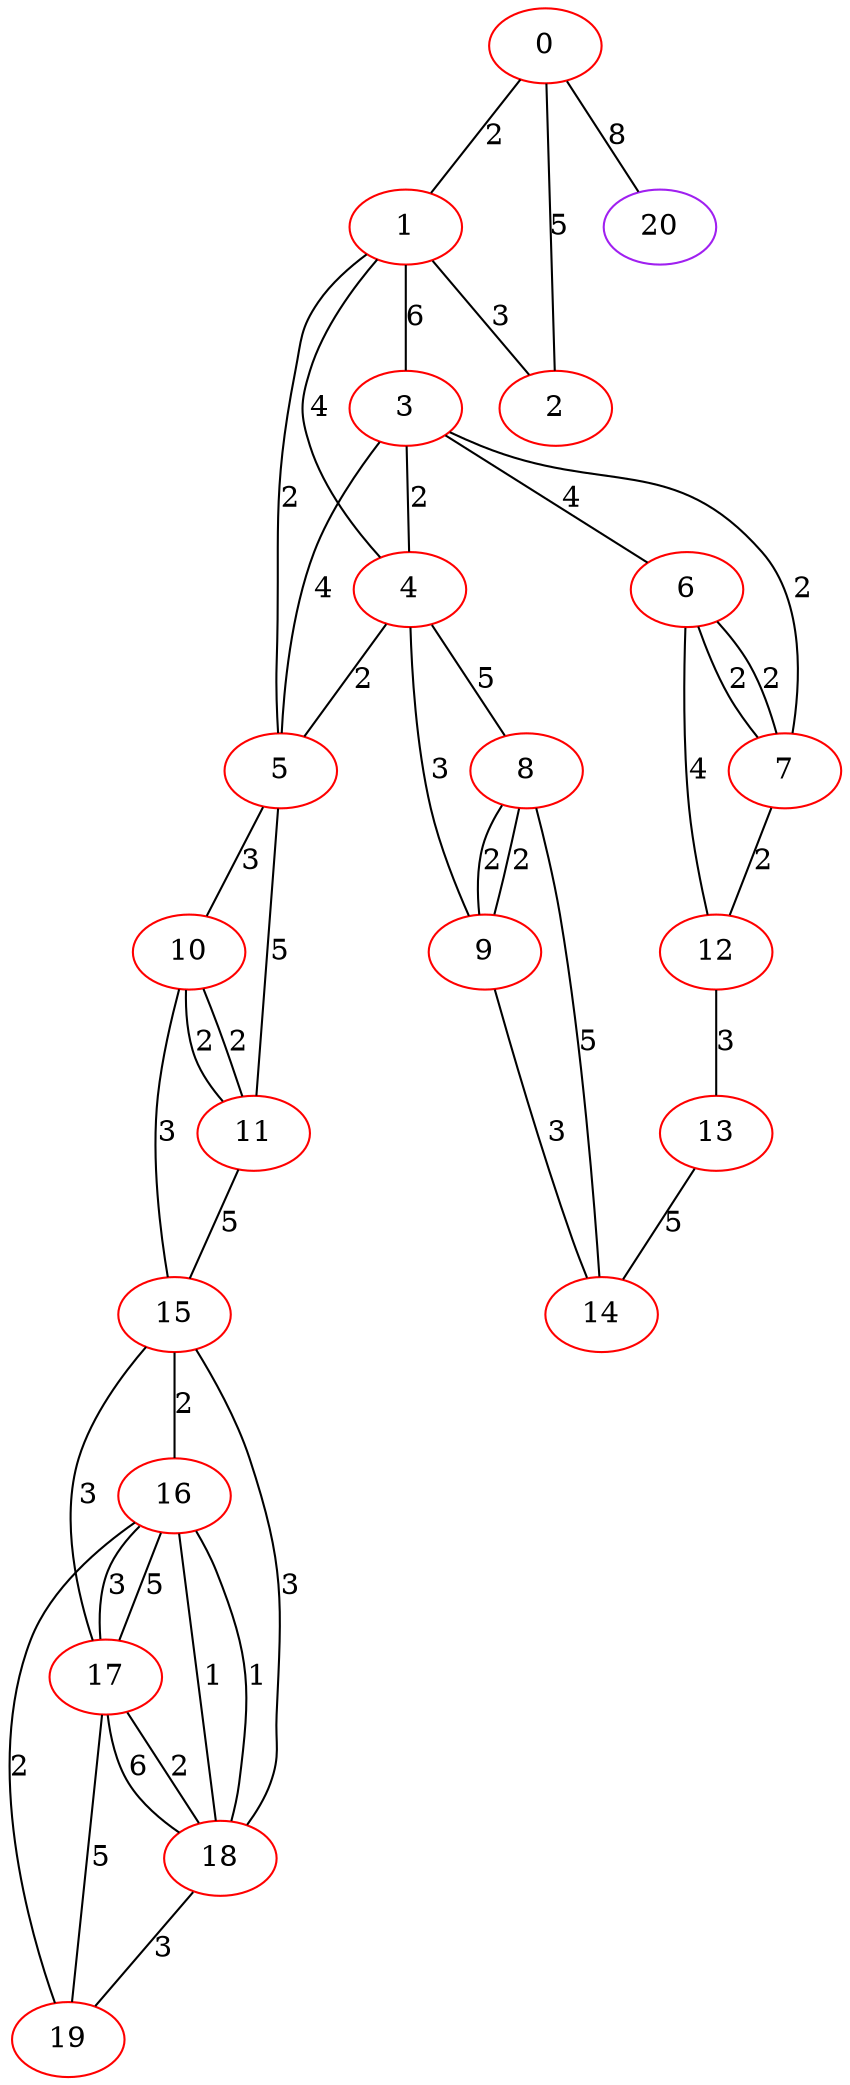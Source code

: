 graph "" {
0 [color=red, weight=1];
1 [color=red, weight=1];
2 [color=red, weight=1];
3 [color=red, weight=1];
4 [color=red, weight=1];
5 [color=red, weight=1];
6 [color=red, weight=1];
7 [color=red, weight=1];
8 [color=red, weight=1];
9 [color=red, weight=1];
10 [color=red, weight=1];
11 [color=red, weight=1];
12 [color=red, weight=1];
13 [color=red, weight=1];
14 [color=red, weight=1];
15 [color=red, weight=1];
16 [color=red, weight=1];
17 [color=red, weight=1];
18 [color=red, weight=1];
19 [color=red, weight=1];
20 [color=purple, weight=4];
0 -- 1  [key=0, label=2];
0 -- 2  [key=0, label=5];
0 -- 20  [key=0, label=8];
1 -- 2  [key=0, label=3];
1 -- 3  [key=0, label=6];
1 -- 4  [key=0, label=4];
1 -- 5  [key=0, label=2];
3 -- 4  [key=0, label=2];
3 -- 5  [key=0, label=4];
3 -- 6  [key=0, label=4];
3 -- 7  [key=0, label=2];
4 -- 8  [key=0, label=5];
4 -- 5  [key=0, label=2];
4 -- 9  [key=0, label=3];
5 -- 11  [key=0, label=5];
5 -- 10  [key=0, label=3];
6 -- 12  [key=0, label=4];
6 -- 7  [key=0, label=2];
6 -- 7  [key=1, label=2];
7 -- 12  [key=0, label=2];
8 -- 9  [key=0, label=2];
8 -- 9  [key=1, label=2];
8 -- 14  [key=0, label=5];
9 -- 14  [key=0, label=3];
10 -- 11  [key=0, label=2];
10 -- 11  [key=1, label=2];
10 -- 15  [key=0, label=3];
11 -- 15  [key=0, label=5];
12 -- 13  [key=0, label=3];
13 -- 14  [key=0, label=5];
15 -- 16  [key=0, label=2];
15 -- 17  [key=0, label=3];
15 -- 18  [key=0, label=3];
16 -- 17  [key=0, label=3];
16 -- 17  [key=1, label=5];
16 -- 18  [key=0, label=1];
16 -- 18  [key=1, label=1];
16 -- 19  [key=0, label=2];
17 -- 18  [key=0, label=2];
17 -- 18  [key=1, label=6];
17 -- 19  [key=0, label=5];
18 -- 19  [key=0, label=3];
}
